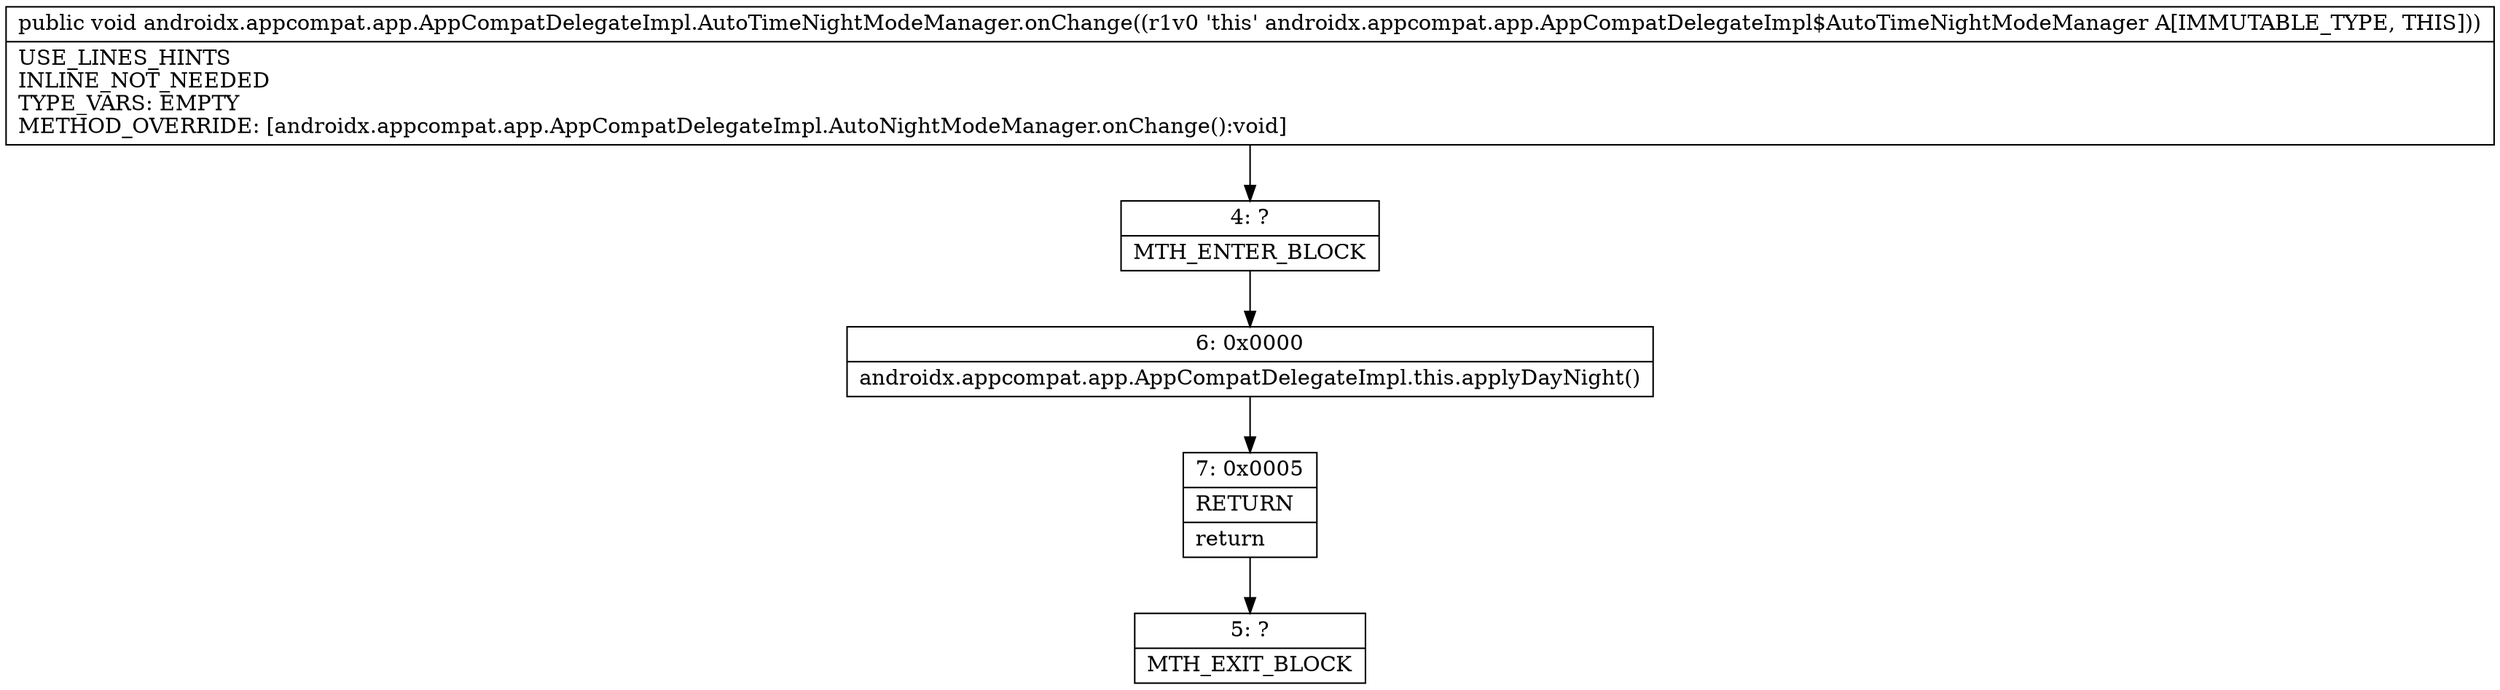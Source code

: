 digraph "CFG forandroidx.appcompat.app.AppCompatDelegateImpl.AutoTimeNightModeManager.onChange()V" {
Node_4 [shape=record,label="{4\:\ ?|MTH_ENTER_BLOCK\l}"];
Node_6 [shape=record,label="{6\:\ 0x0000|androidx.appcompat.app.AppCompatDelegateImpl.this.applyDayNight()\l}"];
Node_7 [shape=record,label="{7\:\ 0x0005|RETURN\l|return\l}"];
Node_5 [shape=record,label="{5\:\ ?|MTH_EXIT_BLOCK\l}"];
MethodNode[shape=record,label="{public void androidx.appcompat.app.AppCompatDelegateImpl.AutoTimeNightModeManager.onChange((r1v0 'this' androidx.appcompat.app.AppCompatDelegateImpl$AutoTimeNightModeManager A[IMMUTABLE_TYPE, THIS]))  | USE_LINES_HINTS\lINLINE_NOT_NEEDED\lTYPE_VARS: EMPTY\lMETHOD_OVERRIDE: [androidx.appcompat.app.AppCompatDelegateImpl.AutoNightModeManager.onChange():void]\l}"];
MethodNode -> Node_4;Node_4 -> Node_6;
Node_6 -> Node_7;
Node_7 -> Node_5;
}

